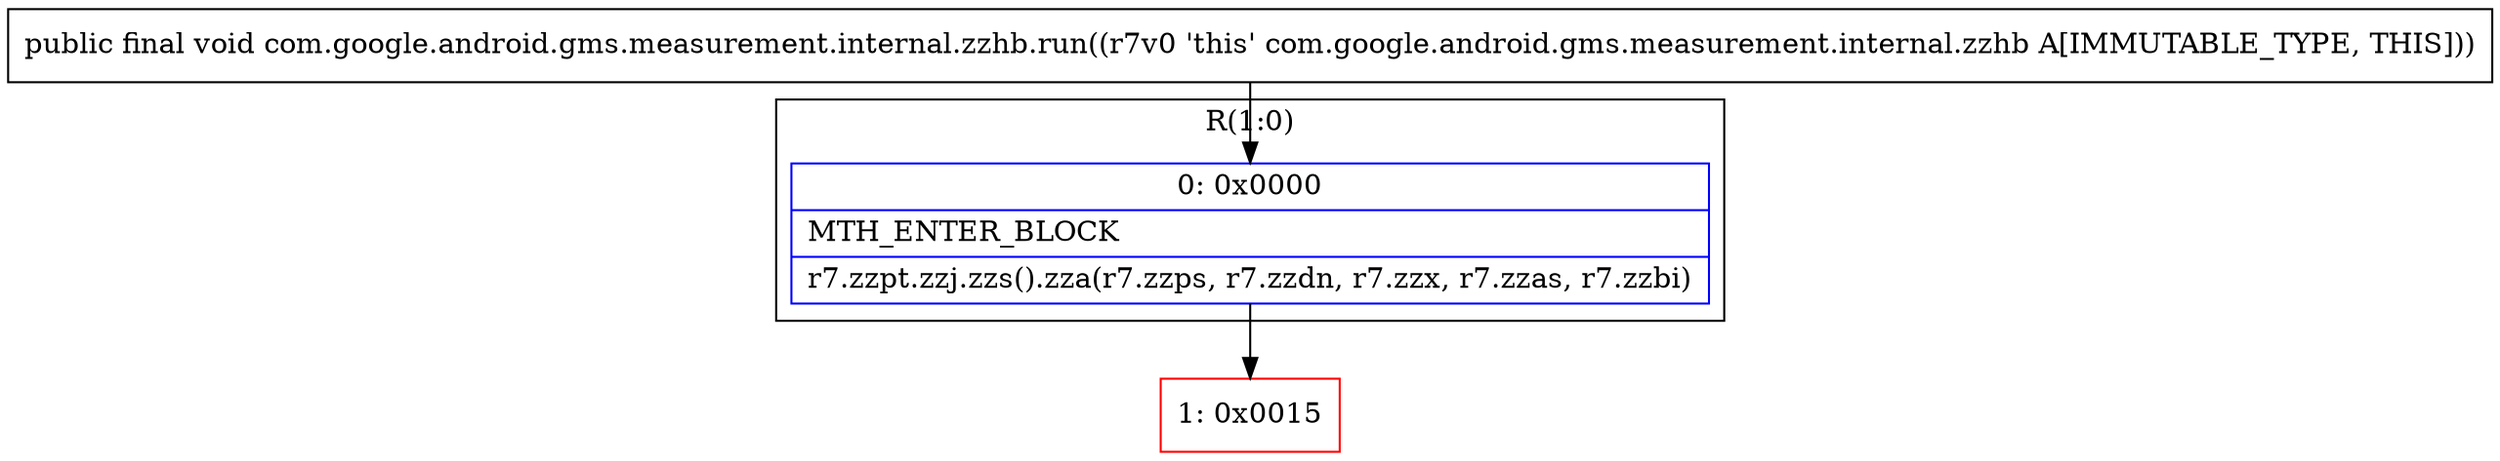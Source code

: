 digraph "CFG forcom.google.android.gms.measurement.internal.zzhb.run()V" {
subgraph cluster_Region_1088893025 {
label = "R(1:0)";
node [shape=record,color=blue];
Node_0 [shape=record,label="{0\:\ 0x0000|MTH_ENTER_BLOCK\l|r7.zzpt.zzj.zzs().zza(r7.zzps, r7.zzdn, r7.zzx, r7.zzas, r7.zzbi)\l}"];
}
Node_1 [shape=record,color=red,label="{1\:\ 0x0015}"];
MethodNode[shape=record,label="{public final void com.google.android.gms.measurement.internal.zzhb.run((r7v0 'this' com.google.android.gms.measurement.internal.zzhb A[IMMUTABLE_TYPE, THIS])) }"];
MethodNode -> Node_0;
Node_0 -> Node_1;
}

